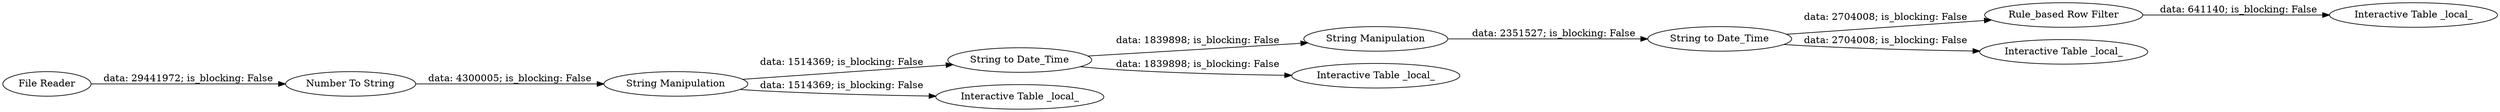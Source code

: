 digraph {
	"6760218046680369487_17" [label="Number To String"]
	"6760218046680369487_23" [label="Interactive Table _local_"]
	"6760218046680369487_16" [label="String to Date_Time"]
	"6760218046680369487_19" [label="String to Date_Time"]
	"6760218046680369487_20" [label="String Manipulation"]
	"6760218046680369487_15" [label="String Manipulation"]
	"6760218046680369487_14" [label="Interactive Table _local_"]
	"6760218046680369487_1" [label="File Reader"]
	"6760218046680369487_18" [label="Interactive Table _local_"]
	"6760218046680369487_22" [label="Rule_based Row Filter"]
	"6760218046680369487_21" [label="Interactive Table _local_"]
	"6760218046680369487_16" -> "6760218046680369487_18" [label="data: 1839898; is_blocking: False"]
	"6760218046680369487_22" -> "6760218046680369487_23" [label="data: 641140; is_blocking: False"]
	"6760218046680369487_19" -> "6760218046680369487_22" [label="data: 2704008; is_blocking: False"]
	"6760218046680369487_15" -> "6760218046680369487_14" [label="data: 1514369; is_blocking: False"]
	"6760218046680369487_19" -> "6760218046680369487_21" [label="data: 2704008; is_blocking: False"]
	"6760218046680369487_1" -> "6760218046680369487_17" [label="data: 29441972; is_blocking: False"]
	"6760218046680369487_15" -> "6760218046680369487_16" [label="data: 1514369; is_blocking: False"]
	"6760218046680369487_20" -> "6760218046680369487_19" [label="data: 2351527; is_blocking: False"]
	"6760218046680369487_17" -> "6760218046680369487_15" [label="data: 4300005; is_blocking: False"]
	"6760218046680369487_16" -> "6760218046680369487_20" [label="data: 1839898; is_blocking: False"]
	rankdir=LR
}
